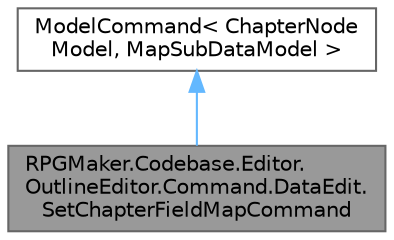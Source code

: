 digraph "RPGMaker.Codebase.Editor.OutlineEditor.Command.DataEdit.SetChapterFieldMapCommand"
{
 // LATEX_PDF_SIZE
  bgcolor="transparent";
  edge [fontname=Helvetica,fontsize=10,labelfontname=Helvetica,labelfontsize=10];
  node [fontname=Helvetica,fontsize=10,shape=box,height=0.2,width=0.4];
  Node1 [id="Node000001",label="RPGMaker.Codebase.Editor.\lOutlineEditor.Command.DataEdit.\lSetChapterFieldMapCommand",height=0.2,width=0.4,color="gray40", fillcolor="grey60", style="filled", fontcolor="black",tooltip=" "];
  Node2 -> Node1 [id="edge1_Node000001_Node000002",dir="back",color="steelblue1",style="solid",tooltip=" "];
  Node2 [id="Node000002",label="ModelCommand\< ChapterNode\lModel, MapSubDataModel \>",height=0.2,width=0.4,color="gray40", fillcolor="white", style="filled",tooltip=" "];
}
